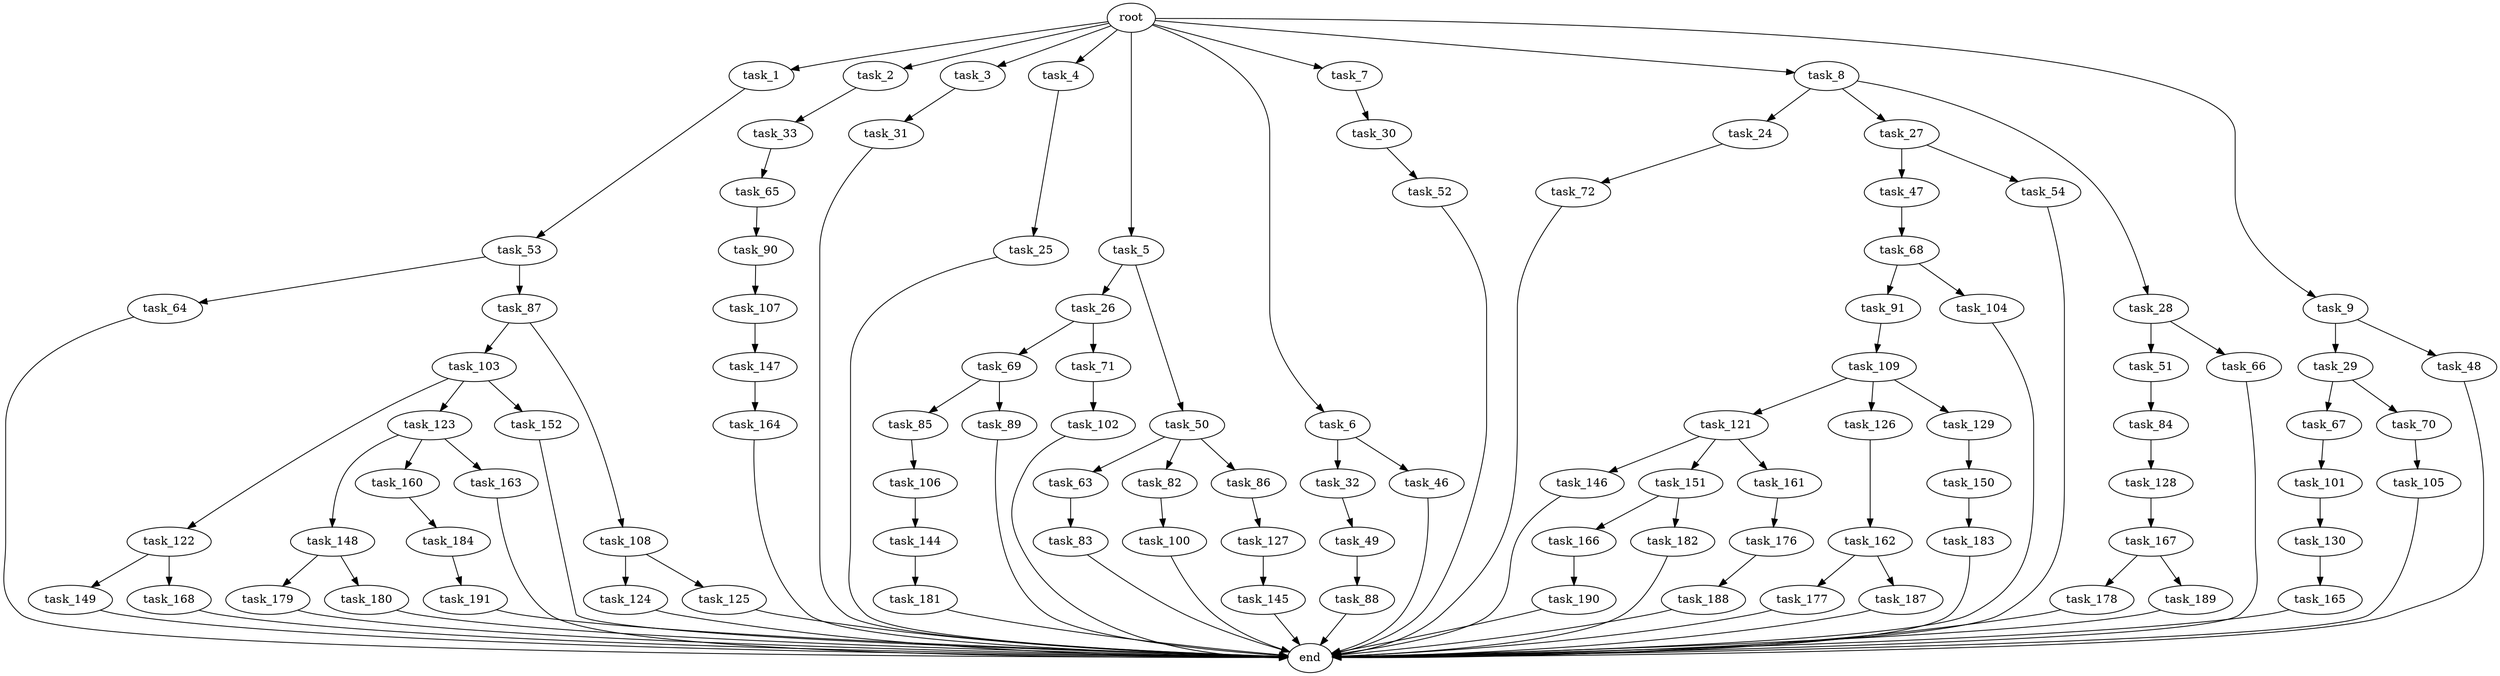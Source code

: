 digraph G {
  root [size="0.000000"];
  task_1 [size="1024.000000"];
  task_2 [size="1024.000000"];
  task_3 [size="1024.000000"];
  task_4 [size="1024.000000"];
  task_5 [size="1024.000000"];
  task_6 [size="1024.000000"];
  task_7 [size="1024.000000"];
  task_8 [size="1024.000000"];
  task_9 [size="1024.000000"];
  task_24 [size="137438953472.000000"];
  task_25 [size="77309411328.000000"];
  task_26 [size="309237645312.000000"];
  task_27 [size="137438953472.000000"];
  task_28 [size="137438953472.000000"];
  task_29 [size="309237645312.000000"];
  task_30 [size="309237645312.000000"];
  task_31 [size="34359738368.000000"];
  task_32 [size="34359738368.000000"];
  task_33 [size="549755813888.000000"];
  task_46 [size="34359738368.000000"];
  task_47 [size="549755813888.000000"];
  task_48 [size="309237645312.000000"];
  task_49 [size="549755813888.000000"];
  task_50 [size="309237645312.000000"];
  task_51 [size="549755813888.000000"];
  task_52 [size="77309411328.000000"];
  task_53 [size="695784701952.000000"];
  task_54 [size="549755813888.000000"];
  task_63 [size="309237645312.000000"];
  task_64 [size="695784701952.000000"];
  task_65 [size="309237645312.000000"];
  task_66 [size="549755813888.000000"];
  task_67 [size="77309411328.000000"];
  task_68 [size="309237645312.000000"];
  task_69 [size="420906795008.000000"];
  task_70 [size="77309411328.000000"];
  task_71 [size="420906795008.000000"];
  task_72 [size="309237645312.000000"];
  task_82 [size="309237645312.000000"];
  task_83 [size="420906795008.000000"];
  task_84 [size="695784701952.000000"];
  task_85 [size="858993459200.000000"];
  task_86 [size="309237645312.000000"];
  task_87 [size="695784701952.000000"];
  task_88 [size="137438953472.000000"];
  task_89 [size="858993459200.000000"];
  task_90 [size="309237645312.000000"];
  task_91 [size="695784701952.000000"];
  task_100 [size="77309411328.000000"];
  task_101 [size="309237645312.000000"];
  task_102 [size="549755813888.000000"];
  task_103 [size="77309411328.000000"];
  task_104 [size="695784701952.000000"];
  task_105 [size="420906795008.000000"];
  task_106 [size="309237645312.000000"];
  task_107 [size="77309411328.000000"];
  task_108 [size="77309411328.000000"];
  task_109 [size="309237645312.000000"];
  task_121 [size="549755813888.000000"];
  task_122 [size="695784701952.000000"];
  task_123 [size="695784701952.000000"];
  task_124 [size="77309411328.000000"];
  task_125 [size="77309411328.000000"];
  task_126 [size="549755813888.000000"];
  task_127 [size="309237645312.000000"];
  task_128 [size="420906795008.000000"];
  task_129 [size="549755813888.000000"];
  task_130 [size="77309411328.000000"];
  task_144 [size="549755813888.000000"];
  task_145 [size="34359738368.000000"];
  task_146 [size="77309411328.000000"];
  task_147 [size="858993459200.000000"];
  task_148 [size="549755813888.000000"];
  task_149 [size="309237645312.000000"];
  task_150 [size="309237645312.000000"];
  task_151 [size="77309411328.000000"];
  task_152 [size="695784701952.000000"];
  task_160 [size="549755813888.000000"];
  task_161 [size="77309411328.000000"];
  task_162 [size="695784701952.000000"];
  task_163 [size="549755813888.000000"];
  task_164 [size="858993459200.000000"];
  task_165 [size="34359738368.000000"];
  task_166 [size="309237645312.000000"];
  task_167 [size="549755813888.000000"];
  task_168 [size="309237645312.000000"];
  task_176 [size="34359738368.000000"];
  task_177 [size="858993459200.000000"];
  task_178 [size="549755813888.000000"];
  task_179 [size="420906795008.000000"];
  task_180 [size="420906795008.000000"];
  task_181 [size="420906795008.000000"];
  task_182 [size="309237645312.000000"];
  task_183 [size="858993459200.000000"];
  task_184 [size="137438953472.000000"];
  task_187 [size="858993459200.000000"];
  task_188 [size="420906795008.000000"];
  task_189 [size="549755813888.000000"];
  task_190 [size="695784701952.000000"];
  task_191 [size="309237645312.000000"];
  end [size="0.000000"];

  root -> task_1 [size="1.000000"];
  root -> task_2 [size="1.000000"];
  root -> task_3 [size="1.000000"];
  root -> task_4 [size="1.000000"];
  root -> task_5 [size="1.000000"];
  root -> task_6 [size="1.000000"];
  root -> task_7 [size="1.000000"];
  root -> task_8 [size="1.000000"];
  root -> task_9 [size="1.000000"];
  task_1 -> task_53 [size="679477248.000000"];
  task_2 -> task_33 [size="536870912.000000"];
  task_3 -> task_31 [size="33554432.000000"];
  task_4 -> task_25 [size="75497472.000000"];
  task_5 -> task_26 [size="301989888.000000"];
  task_5 -> task_50 [size="301989888.000000"];
  task_6 -> task_32 [size="33554432.000000"];
  task_6 -> task_46 [size="33554432.000000"];
  task_7 -> task_30 [size="301989888.000000"];
  task_8 -> task_24 [size="134217728.000000"];
  task_8 -> task_27 [size="134217728.000000"];
  task_8 -> task_28 [size="134217728.000000"];
  task_9 -> task_29 [size="301989888.000000"];
  task_9 -> task_48 [size="301989888.000000"];
  task_24 -> task_72 [size="301989888.000000"];
  task_25 -> end [size="1.000000"];
  task_26 -> task_69 [size="411041792.000000"];
  task_26 -> task_71 [size="411041792.000000"];
  task_27 -> task_47 [size="536870912.000000"];
  task_27 -> task_54 [size="536870912.000000"];
  task_28 -> task_51 [size="536870912.000000"];
  task_28 -> task_66 [size="536870912.000000"];
  task_29 -> task_67 [size="75497472.000000"];
  task_29 -> task_70 [size="75497472.000000"];
  task_30 -> task_52 [size="75497472.000000"];
  task_31 -> end [size="1.000000"];
  task_32 -> task_49 [size="536870912.000000"];
  task_33 -> task_65 [size="301989888.000000"];
  task_46 -> end [size="1.000000"];
  task_47 -> task_68 [size="301989888.000000"];
  task_48 -> end [size="1.000000"];
  task_49 -> task_88 [size="134217728.000000"];
  task_50 -> task_63 [size="301989888.000000"];
  task_50 -> task_82 [size="301989888.000000"];
  task_50 -> task_86 [size="301989888.000000"];
  task_51 -> task_84 [size="679477248.000000"];
  task_52 -> end [size="1.000000"];
  task_53 -> task_64 [size="679477248.000000"];
  task_53 -> task_87 [size="679477248.000000"];
  task_54 -> end [size="1.000000"];
  task_63 -> task_83 [size="411041792.000000"];
  task_64 -> end [size="1.000000"];
  task_65 -> task_90 [size="301989888.000000"];
  task_66 -> end [size="1.000000"];
  task_67 -> task_101 [size="301989888.000000"];
  task_68 -> task_91 [size="679477248.000000"];
  task_68 -> task_104 [size="679477248.000000"];
  task_69 -> task_85 [size="838860800.000000"];
  task_69 -> task_89 [size="838860800.000000"];
  task_70 -> task_105 [size="411041792.000000"];
  task_71 -> task_102 [size="536870912.000000"];
  task_72 -> end [size="1.000000"];
  task_82 -> task_100 [size="75497472.000000"];
  task_83 -> end [size="1.000000"];
  task_84 -> task_128 [size="411041792.000000"];
  task_85 -> task_106 [size="301989888.000000"];
  task_86 -> task_127 [size="301989888.000000"];
  task_87 -> task_103 [size="75497472.000000"];
  task_87 -> task_108 [size="75497472.000000"];
  task_88 -> end [size="1.000000"];
  task_89 -> end [size="1.000000"];
  task_90 -> task_107 [size="75497472.000000"];
  task_91 -> task_109 [size="301989888.000000"];
  task_100 -> end [size="1.000000"];
  task_101 -> task_130 [size="75497472.000000"];
  task_102 -> end [size="1.000000"];
  task_103 -> task_122 [size="679477248.000000"];
  task_103 -> task_123 [size="679477248.000000"];
  task_103 -> task_152 [size="679477248.000000"];
  task_104 -> end [size="1.000000"];
  task_105 -> end [size="1.000000"];
  task_106 -> task_144 [size="536870912.000000"];
  task_107 -> task_147 [size="838860800.000000"];
  task_108 -> task_124 [size="75497472.000000"];
  task_108 -> task_125 [size="75497472.000000"];
  task_109 -> task_121 [size="536870912.000000"];
  task_109 -> task_126 [size="536870912.000000"];
  task_109 -> task_129 [size="536870912.000000"];
  task_121 -> task_146 [size="75497472.000000"];
  task_121 -> task_151 [size="75497472.000000"];
  task_121 -> task_161 [size="75497472.000000"];
  task_122 -> task_149 [size="301989888.000000"];
  task_122 -> task_168 [size="301989888.000000"];
  task_123 -> task_148 [size="536870912.000000"];
  task_123 -> task_160 [size="536870912.000000"];
  task_123 -> task_163 [size="536870912.000000"];
  task_124 -> end [size="1.000000"];
  task_125 -> end [size="1.000000"];
  task_126 -> task_162 [size="679477248.000000"];
  task_127 -> task_145 [size="33554432.000000"];
  task_128 -> task_167 [size="536870912.000000"];
  task_129 -> task_150 [size="301989888.000000"];
  task_130 -> task_165 [size="33554432.000000"];
  task_144 -> task_181 [size="411041792.000000"];
  task_145 -> end [size="1.000000"];
  task_146 -> end [size="1.000000"];
  task_147 -> task_164 [size="838860800.000000"];
  task_148 -> task_179 [size="411041792.000000"];
  task_148 -> task_180 [size="411041792.000000"];
  task_149 -> end [size="1.000000"];
  task_150 -> task_183 [size="838860800.000000"];
  task_151 -> task_166 [size="301989888.000000"];
  task_151 -> task_182 [size="301989888.000000"];
  task_152 -> end [size="1.000000"];
  task_160 -> task_184 [size="134217728.000000"];
  task_161 -> task_176 [size="33554432.000000"];
  task_162 -> task_177 [size="838860800.000000"];
  task_162 -> task_187 [size="838860800.000000"];
  task_163 -> end [size="1.000000"];
  task_164 -> end [size="1.000000"];
  task_165 -> end [size="1.000000"];
  task_166 -> task_190 [size="679477248.000000"];
  task_167 -> task_178 [size="536870912.000000"];
  task_167 -> task_189 [size="536870912.000000"];
  task_168 -> end [size="1.000000"];
  task_176 -> task_188 [size="411041792.000000"];
  task_177 -> end [size="1.000000"];
  task_178 -> end [size="1.000000"];
  task_179 -> end [size="1.000000"];
  task_180 -> end [size="1.000000"];
  task_181 -> end [size="1.000000"];
  task_182 -> end [size="1.000000"];
  task_183 -> end [size="1.000000"];
  task_184 -> task_191 [size="301989888.000000"];
  task_187 -> end [size="1.000000"];
  task_188 -> end [size="1.000000"];
  task_189 -> end [size="1.000000"];
  task_190 -> end [size="1.000000"];
  task_191 -> end [size="1.000000"];
}

